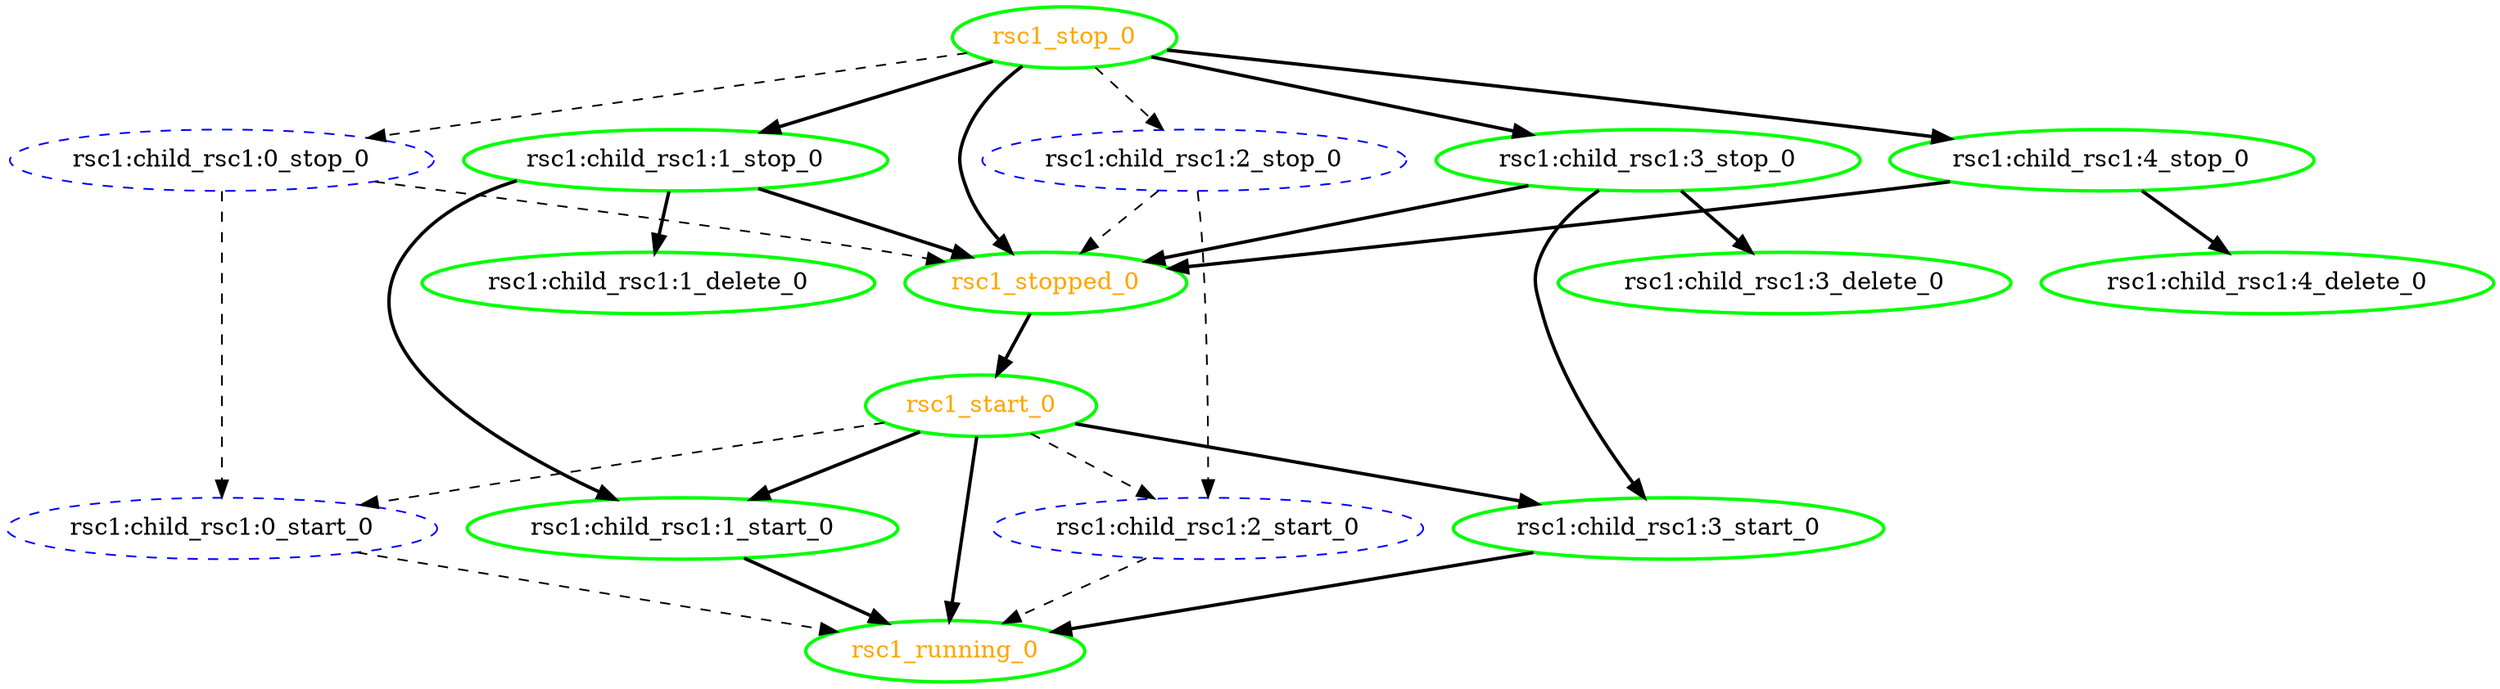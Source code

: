 digraph "g" {
	size = "30,30"
"rsc1:child_rsc1:0_stop_0" [ style="dashed" color="blue" fontcolor="black" ]
"rsc1:child_rsc1:0_start_0" [ style="dashed" color="blue" fontcolor="black" ]
"rsc1:child_rsc1:1_stop_0" [ tooltip="node1" style=bold color="green" fontcolor="black" ]
"rsc1:child_rsc1:1_start_0" [ tooltip="node2" style=bold color="green" fontcolor="black" ]
"rsc1:child_rsc1:1_delete_0" [ tooltip="node1" style=bold color="green" fontcolor="black" ]
"rsc1:child_rsc1:2_stop_0" [ style="dashed" color="blue" fontcolor="black" ]
"rsc1:child_rsc1:2_start_0" [ style="dashed" color="blue" fontcolor="black" ]
"rsc1:child_rsc1:3_stop_0" [ tooltip="node1" style=bold color="green" fontcolor="black" ]
"rsc1:child_rsc1:3_start_0" [ tooltip="node2" style=bold color="green" fontcolor="black" ]
"rsc1:child_rsc1:3_delete_0" [ tooltip="node1" style=bold color="green" fontcolor="black" ]
"rsc1:child_rsc1:4_stop_0" [ tooltip="node1" style=bold color="green" fontcolor="black" ]
"rsc1:child_rsc1:4_delete_0" [ tooltip="node1" style=bold color="green" fontcolor="black" ]
"rsc1_start_0" [ tooltip="" style=bold color="green" fontcolor="orange" ]
"rsc1_running_0" [ tooltip="" style=bold color="green" fontcolor="orange" ]
"rsc1_stop_0" [ tooltip="" style=bold color="green" fontcolor="orange" ]
"rsc1_stopped_0" [ tooltip="" style=bold color="green" fontcolor="orange" ]
"rsc1_stop_0" -> "rsc1:child_rsc1:0_stop_0" [ style = dashed]
"rsc1:child_rsc1:0_stop_0" -> "rsc1:child_rsc1:0_start_0" [ style = dashed]
"rsc1_start_0" -> "rsc1:child_rsc1:0_start_0" [ style = dashed]
"rsc1_stop_0" -> "rsc1:child_rsc1:1_stop_0" [ style = bold]
"rsc1:child_rsc1:1_stop_0" -> "rsc1:child_rsc1:1_start_0" [ style = bold]
"rsc1_start_0" -> "rsc1:child_rsc1:1_start_0" [ style = bold]
"rsc1:child_rsc1:1_stop_0" -> "rsc1:child_rsc1:1_delete_0" [ style = bold]
"rsc1_stop_0" -> "rsc1:child_rsc1:2_stop_0" [ style = dashed]
"rsc1:child_rsc1:2_stop_0" -> "rsc1:child_rsc1:2_start_0" [ style = dashed]
"rsc1_start_0" -> "rsc1:child_rsc1:2_start_0" [ style = dashed]
"rsc1_stop_0" -> "rsc1:child_rsc1:3_stop_0" [ style = bold]
"rsc1:child_rsc1:3_stop_0" -> "rsc1:child_rsc1:3_start_0" [ style = bold]
"rsc1_start_0" -> "rsc1:child_rsc1:3_start_0" [ style = bold]
"rsc1:child_rsc1:3_stop_0" -> "rsc1:child_rsc1:3_delete_0" [ style = bold]
"rsc1_stop_0" -> "rsc1:child_rsc1:4_stop_0" [ style = bold]
"rsc1:child_rsc1:4_stop_0" -> "rsc1:child_rsc1:4_delete_0" [ style = bold]
"rsc1_stopped_0" -> "rsc1_start_0" [ style = bold]
"rsc1:child_rsc1:0_start_0" -> "rsc1_running_0" [ style = dashed]
"rsc1:child_rsc1:1_start_0" -> "rsc1_running_0" [ style = bold]
"rsc1:child_rsc1:2_start_0" -> "rsc1_running_0" [ style = dashed]
"rsc1:child_rsc1:3_start_0" -> "rsc1_running_0" [ style = bold]
"rsc1_start_0" -> "rsc1_running_0" [ style = bold]
"rsc1:child_rsc1:0_stop_0" -> "rsc1_stopped_0" [ style = dashed]
"rsc1:child_rsc1:1_stop_0" -> "rsc1_stopped_0" [ style = bold]
"rsc1:child_rsc1:2_stop_0" -> "rsc1_stopped_0" [ style = dashed]
"rsc1:child_rsc1:3_stop_0" -> "rsc1_stopped_0" [ style = bold]
"rsc1:child_rsc1:4_stop_0" -> "rsc1_stopped_0" [ style = bold]
"rsc1_stop_0" -> "rsc1_stopped_0" [ style = bold]
}
